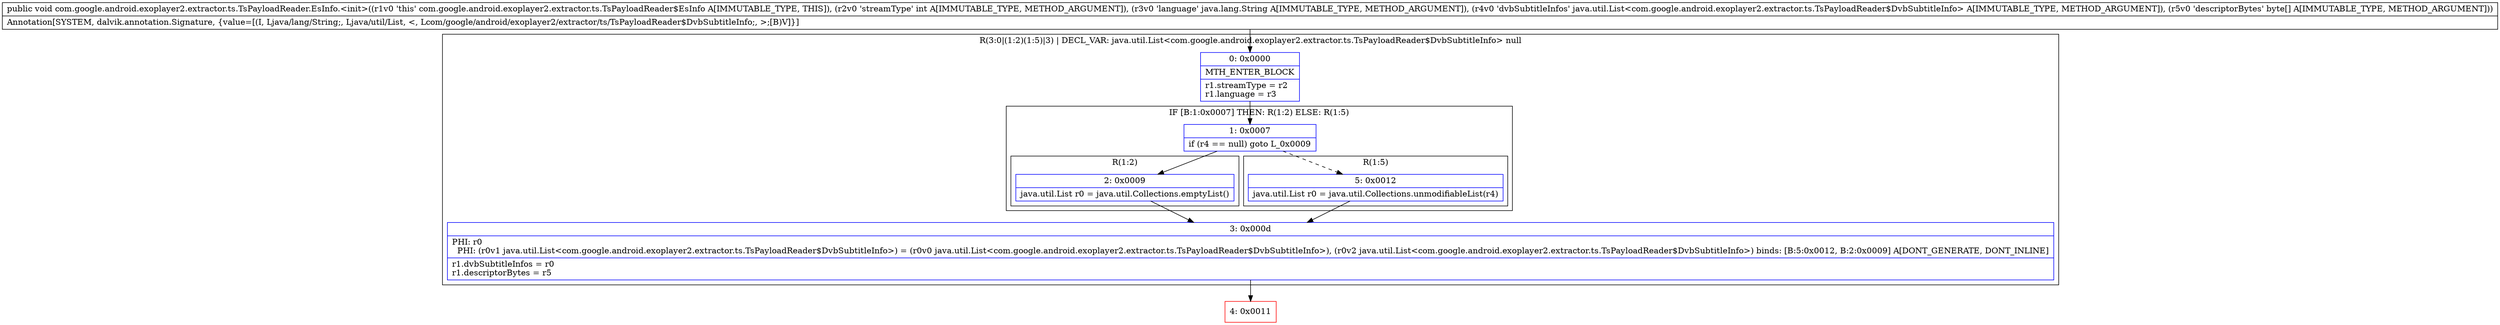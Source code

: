digraph "CFG forcom.google.android.exoplayer2.extractor.ts.TsPayloadReader.EsInfo.\<init\>(ILjava\/lang\/String;Ljava\/util\/List;[B)V" {
subgraph cluster_Region_927278469 {
label = "R(3:0|(1:2)(1:5)|3) | DECL_VAR: java.util.List\<com.google.android.exoplayer2.extractor.ts.TsPayloadReader$DvbSubtitleInfo\> null\l";
node [shape=record,color=blue];
Node_0 [shape=record,label="{0\:\ 0x0000|MTH_ENTER_BLOCK\l|r1.streamType = r2\lr1.language = r3\l}"];
subgraph cluster_IfRegion_1540497861 {
label = "IF [B:1:0x0007] THEN: R(1:2) ELSE: R(1:5)";
node [shape=record,color=blue];
Node_1 [shape=record,label="{1\:\ 0x0007|if (r4 == null) goto L_0x0009\l}"];
subgraph cluster_Region_1172732514 {
label = "R(1:2)";
node [shape=record,color=blue];
Node_2 [shape=record,label="{2\:\ 0x0009|java.util.List r0 = java.util.Collections.emptyList()\l}"];
}
subgraph cluster_Region_1611785046 {
label = "R(1:5)";
node [shape=record,color=blue];
Node_5 [shape=record,label="{5\:\ 0x0012|java.util.List r0 = java.util.Collections.unmodifiableList(r4)\l}"];
}
}
Node_3 [shape=record,label="{3\:\ 0x000d|PHI: r0 \l  PHI: (r0v1 java.util.List\<com.google.android.exoplayer2.extractor.ts.TsPayloadReader$DvbSubtitleInfo\>) = (r0v0 java.util.List\<com.google.android.exoplayer2.extractor.ts.TsPayloadReader$DvbSubtitleInfo\>), (r0v2 java.util.List\<com.google.android.exoplayer2.extractor.ts.TsPayloadReader$DvbSubtitleInfo\>) binds: [B:5:0x0012, B:2:0x0009] A[DONT_GENERATE, DONT_INLINE]\l|r1.dvbSubtitleInfos = r0\lr1.descriptorBytes = r5\l}"];
}
Node_4 [shape=record,color=red,label="{4\:\ 0x0011}"];
MethodNode[shape=record,label="{public void com.google.android.exoplayer2.extractor.ts.TsPayloadReader.EsInfo.\<init\>((r1v0 'this' com.google.android.exoplayer2.extractor.ts.TsPayloadReader$EsInfo A[IMMUTABLE_TYPE, THIS]), (r2v0 'streamType' int A[IMMUTABLE_TYPE, METHOD_ARGUMENT]), (r3v0 'language' java.lang.String A[IMMUTABLE_TYPE, METHOD_ARGUMENT]), (r4v0 'dvbSubtitleInfos' java.util.List\<com.google.android.exoplayer2.extractor.ts.TsPayloadReader$DvbSubtitleInfo\> A[IMMUTABLE_TYPE, METHOD_ARGUMENT]), (r5v0 'descriptorBytes' byte[] A[IMMUTABLE_TYPE, METHOD_ARGUMENT]))  | Annotation[SYSTEM, dalvik.annotation.Signature, \{value=[(I, Ljava\/lang\/String;, Ljava\/util\/List, \<, Lcom\/google\/android\/exoplayer2\/extractor\/ts\/TsPayloadReader$DvbSubtitleInfo;, \>;[B)V]\}]\l}"];
MethodNode -> Node_0;
Node_0 -> Node_1;
Node_1 -> Node_2;
Node_1 -> Node_5[style=dashed];
Node_2 -> Node_3;
Node_5 -> Node_3;
Node_3 -> Node_4;
}

